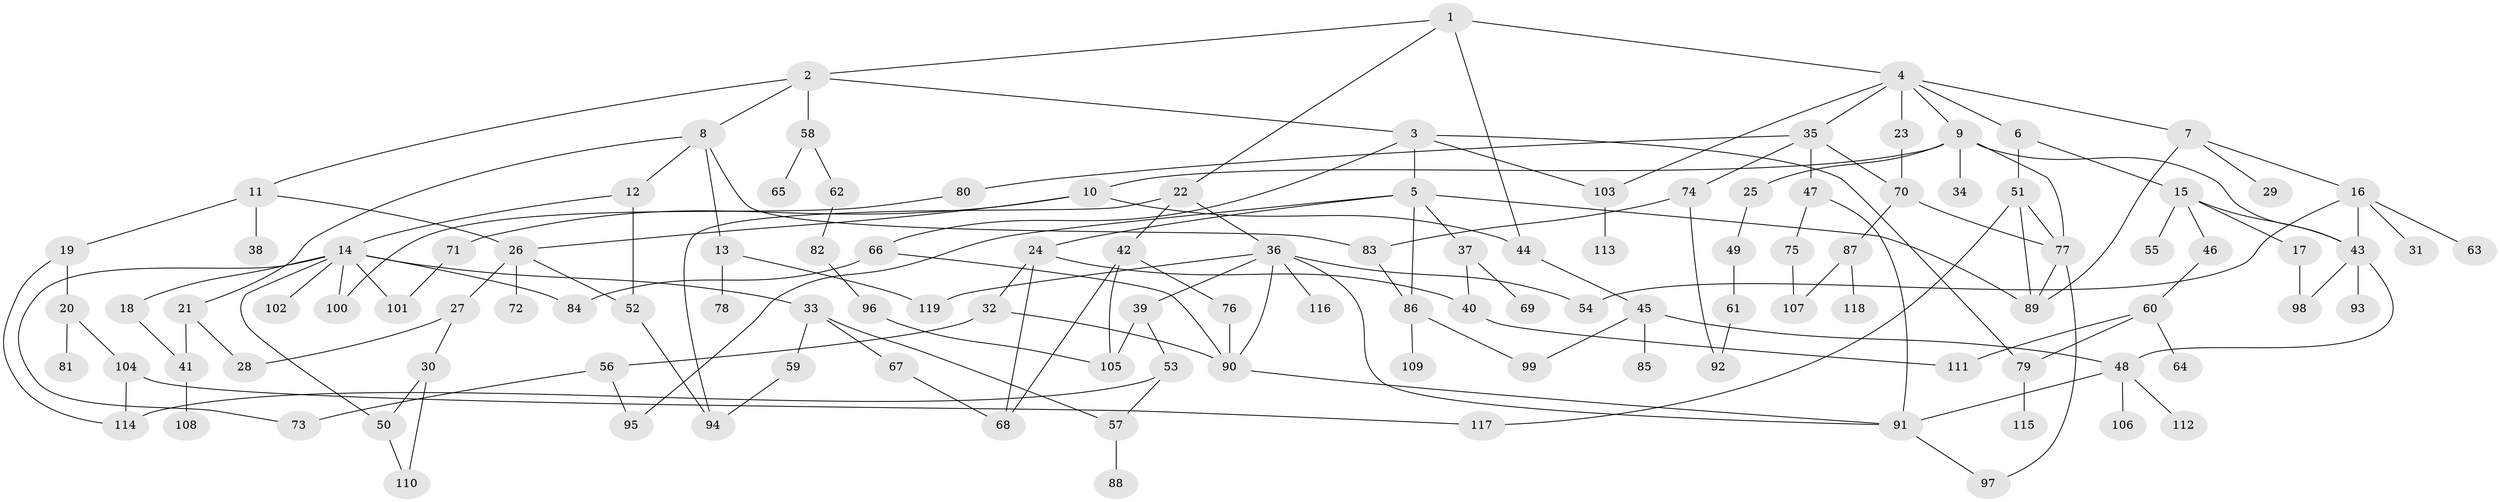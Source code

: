 // coarse degree distribution, {7: 0.0379746835443038, 6: 0.0759493670886076, 8: 0.02531645569620253, 5: 0.0759493670886076, 3: 0.21518987341772153, 9: 0.012658227848101266, 4: 0.10126582278481013, 2: 0.26582278481012656, 1: 0.189873417721519}
// Generated by graph-tools (version 1.1) at 2025/23/03/03/25 07:23:33]
// undirected, 119 vertices, 168 edges
graph export_dot {
graph [start="1"]
  node [color=gray90,style=filled];
  1;
  2;
  3;
  4;
  5;
  6;
  7;
  8;
  9;
  10;
  11;
  12;
  13;
  14;
  15;
  16;
  17;
  18;
  19;
  20;
  21;
  22;
  23;
  24;
  25;
  26;
  27;
  28;
  29;
  30;
  31;
  32;
  33;
  34;
  35;
  36;
  37;
  38;
  39;
  40;
  41;
  42;
  43;
  44;
  45;
  46;
  47;
  48;
  49;
  50;
  51;
  52;
  53;
  54;
  55;
  56;
  57;
  58;
  59;
  60;
  61;
  62;
  63;
  64;
  65;
  66;
  67;
  68;
  69;
  70;
  71;
  72;
  73;
  74;
  75;
  76;
  77;
  78;
  79;
  80;
  81;
  82;
  83;
  84;
  85;
  86;
  87;
  88;
  89;
  90;
  91;
  92;
  93;
  94;
  95;
  96;
  97;
  98;
  99;
  100;
  101;
  102;
  103;
  104;
  105;
  106;
  107;
  108;
  109;
  110;
  111;
  112;
  113;
  114;
  115;
  116;
  117;
  118;
  119;
  1 -- 2;
  1 -- 4;
  1 -- 22;
  1 -- 44;
  2 -- 3;
  2 -- 8;
  2 -- 11;
  2 -- 58;
  3 -- 5;
  3 -- 66;
  3 -- 79;
  3 -- 103;
  4 -- 6;
  4 -- 7;
  4 -- 9;
  4 -- 23;
  4 -- 35;
  4 -- 103;
  5 -- 24;
  5 -- 37;
  5 -- 86;
  5 -- 95;
  5 -- 89;
  6 -- 15;
  6 -- 51;
  7 -- 16;
  7 -- 29;
  7 -- 89;
  8 -- 12;
  8 -- 13;
  8 -- 21;
  8 -- 83;
  9 -- 10;
  9 -- 25;
  9 -- 34;
  9 -- 43;
  9 -- 77;
  10 -- 26;
  10 -- 44;
  10 -- 71;
  11 -- 19;
  11 -- 38;
  11 -- 26;
  12 -- 14;
  12 -- 52;
  13 -- 78;
  13 -- 119;
  14 -- 18;
  14 -- 33;
  14 -- 84;
  14 -- 101;
  14 -- 102;
  14 -- 73;
  14 -- 100;
  14 -- 50;
  15 -- 17;
  15 -- 46;
  15 -- 55;
  15 -- 43;
  16 -- 31;
  16 -- 43;
  16 -- 54;
  16 -- 63;
  17 -- 98;
  18 -- 41;
  19 -- 20;
  19 -- 114;
  20 -- 81;
  20 -- 104;
  21 -- 28;
  21 -- 41;
  22 -- 36;
  22 -- 42;
  22 -- 94;
  23 -- 70;
  24 -- 32;
  24 -- 68;
  24 -- 40;
  25 -- 49;
  26 -- 27;
  26 -- 52;
  26 -- 72;
  27 -- 30;
  27 -- 28;
  30 -- 50;
  30 -- 110;
  32 -- 56;
  32 -- 90;
  33 -- 57;
  33 -- 59;
  33 -- 67;
  35 -- 47;
  35 -- 74;
  35 -- 80;
  35 -- 70;
  36 -- 39;
  36 -- 90;
  36 -- 91;
  36 -- 116;
  36 -- 119;
  36 -- 54;
  37 -- 40;
  37 -- 69;
  39 -- 53;
  39 -- 105;
  40 -- 111;
  41 -- 108;
  42 -- 68;
  42 -- 76;
  42 -- 105;
  43 -- 48;
  43 -- 93;
  43 -- 98;
  44 -- 45;
  45 -- 85;
  45 -- 99;
  45 -- 48;
  46 -- 60;
  47 -- 75;
  47 -- 91;
  48 -- 106;
  48 -- 112;
  48 -- 91;
  49 -- 61;
  50 -- 110;
  51 -- 89;
  51 -- 117;
  51 -- 77;
  52 -- 94;
  53 -- 114;
  53 -- 57;
  56 -- 73;
  56 -- 95;
  57 -- 88;
  58 -- 62;
  58 -- 65;
  59 -- 94;
  60 -- 64;
  60 -- 111;
  60 -- 79;
  61 -- 92;
  62 -- 82;
  66 -- 90;
  66 -- 84;
  67 -- 68;
  70 -- 77;
  70 -- 87;
  71 -- 101;
  74 -- 83;
  74 -- 92;
  75 -- 107;
  76 -- 90;
  77 -- 89;
  77 -- 97;
  79 -- 115;
  80 -- 100;
  82 -- 96;
  83 -- 86;
  86 -- 109;
  86 -- 99;
  87 -- 118;
  87 -- 107;
  90 -- 91;
  91 -- 97;
  96 -- 105;
  103 -- 113;
  104 -- 117;
  104 -- 114;
}
